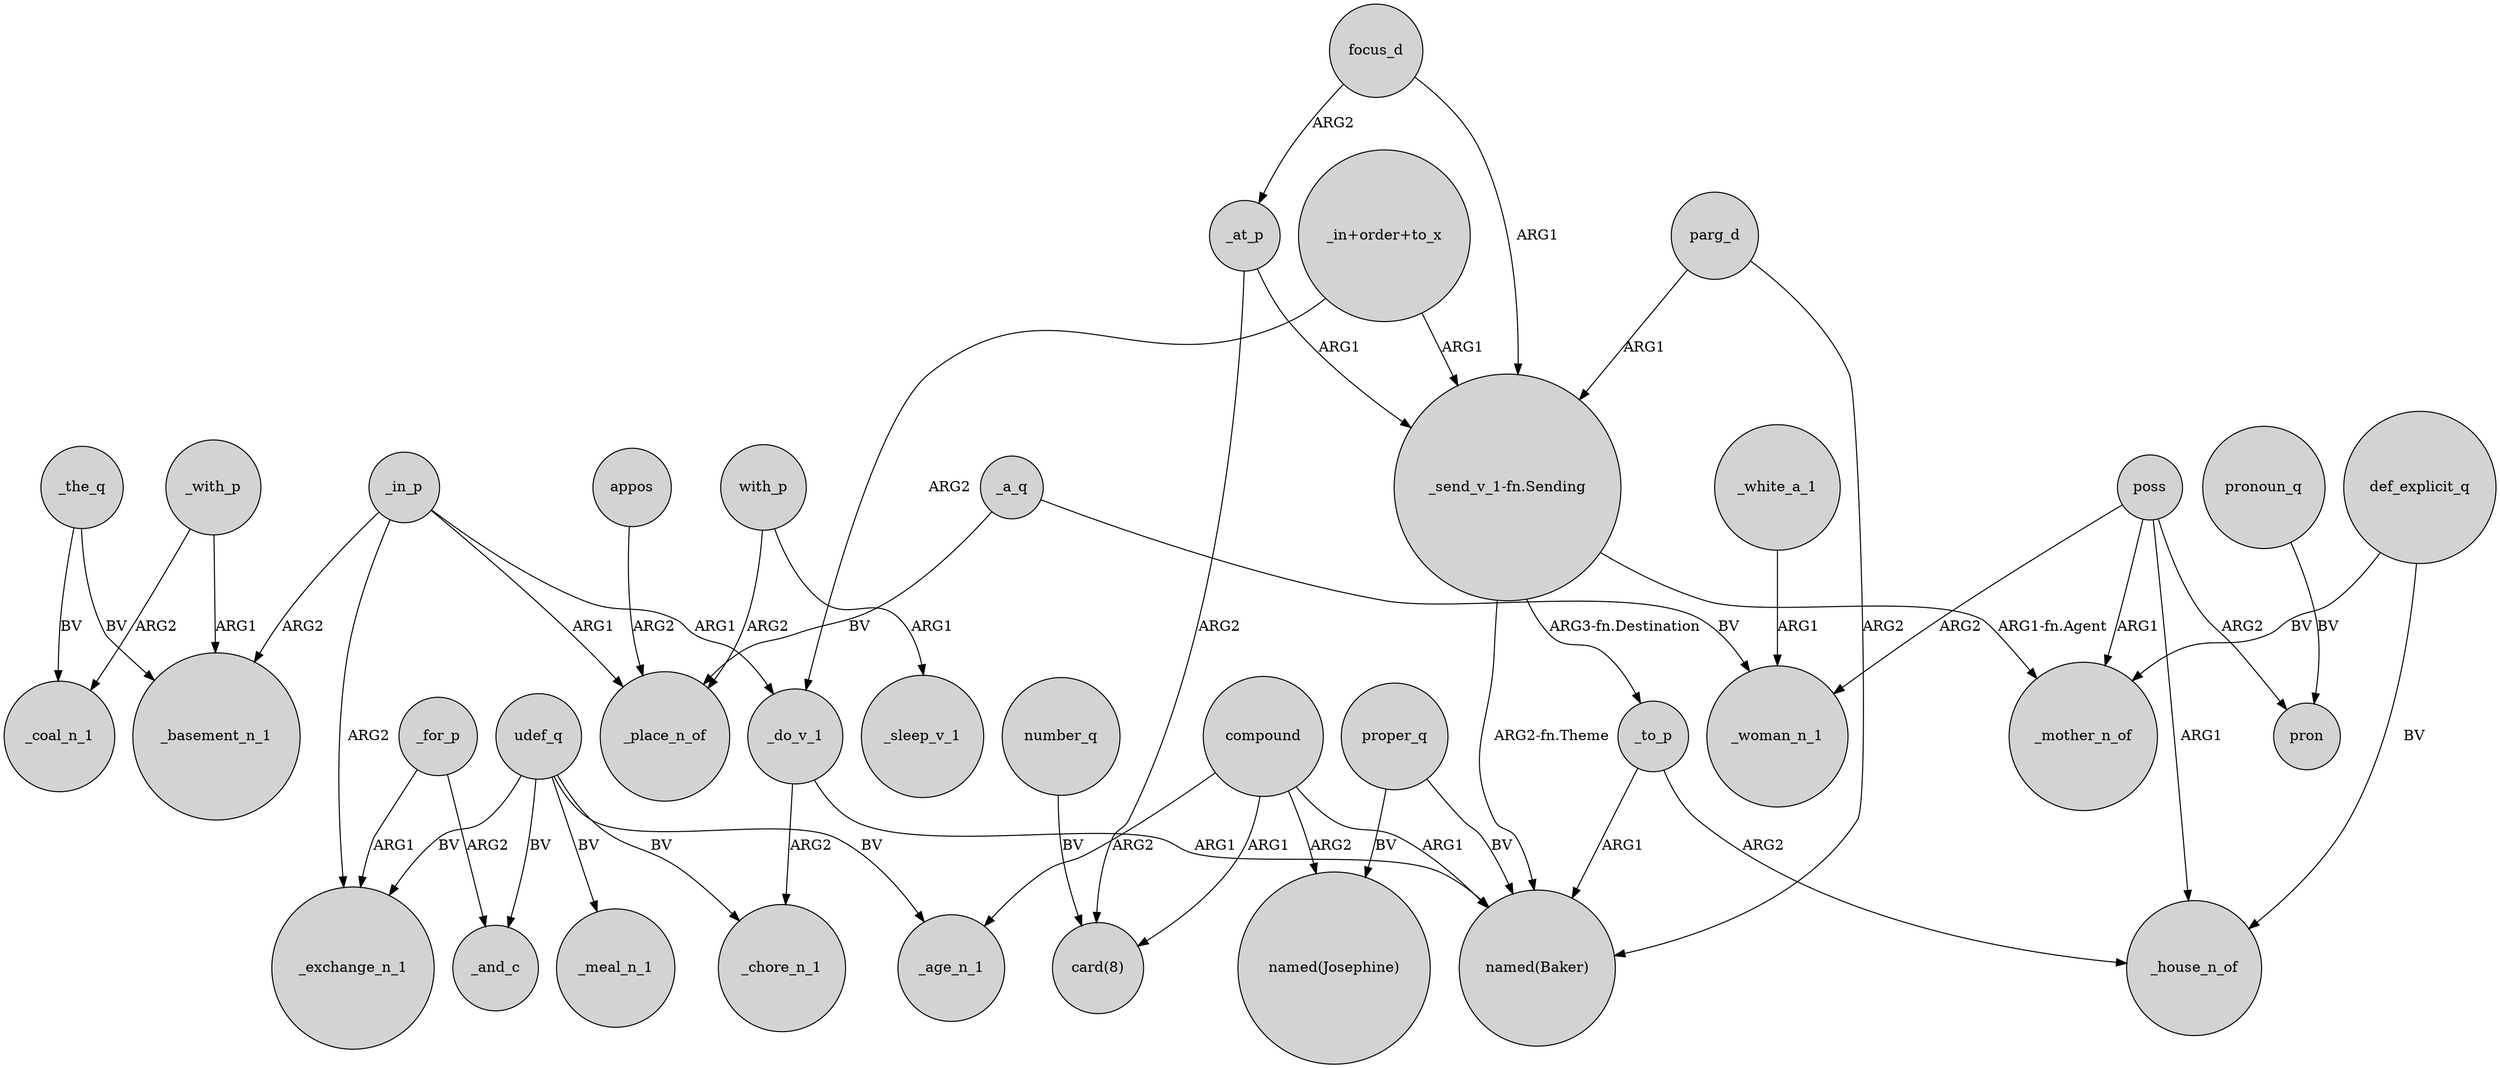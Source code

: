 digraph {
	node [shape=circle style=filled]
	_at_p -> "card(8)" [label=ARG2]
	poss -> pron [label=ARG2]
	_white_a_1 -> _woman_n_1 [label=ARG1]
	_in_p -> _basement_n_1 [label=ARG2]
	"_send_v_1-fn.Sending" -> _mother_n_of [label="ARG1-fn.Agent"]
	def_explicit_q -> _mother_n_of [label=BV]
	with_p -> _place_n_of [label=ARG2]
	_in_p -> _do_v_1 [label=ARG1]
	appos -> _place_n_of [label=ARG2]
	_for_p -> _and_c [label=ARG2]
	with_p -> _sleep_v_1 [label=ARG1]
	poss -> _house_n_of [label=ARG1]
	_for_p -> _exchange_n_1 [label=ARG1]
	compound -> _age_n_1 [label=ARG2]
	focus_d -> _at_p [label=ARG2]
	_the_q -> _basement_n_1 [label=BV]
	_the_q -> _coal_n_1 [label=BV]
	_to_p -> "named(Baker)" [label=ARG1]
	compound -> "named(Josephine)" [label=ARG2]
	proper_q -> "named(Josephine)" [label=BV]
	udef_q -> _meal_n_1 [label=BV]
	proper_q -> "named(Baker)" [label=BV]
	pronoun_q -> pron [label=BV]
	_at_p -> "_send_v_1-fn.Sending" [label=ARG1]
	_do_v_1 -> _chore_n_1 [label=ARG2]
	focus_d -> "_send_v_1-fn.Sending" [label=ARG1]
	_with_p -> _basement_n_1 [label=ARG1]
	compound -> "card(8)" [label=ARG1]
	_in_p -> _place_n_of [label=ARG1]
	number_q -> "card(8)" [label=BV]
	parg_d -> "named(Baker)" [label=ARG2]
	poss -> _mother_n_of [label=ARG1]
	"_send_v_1-fn.Sending" -> _to_p [label="ARG3-fn.Destination"]
	udef_q -> _age_n_1 [label=BV]
	_do_v_1 -> "named(Baker)" [label=ARG1]
	_to_p -> _house_n_of [label=ARG2]
	_a_q -> _place_n_of [label=BV]
	_in_p -> _exchange_n_1 [label=ARG2]
	"_in+order+to_x" -> _do_v_1 [label=ARG2]
	"_send_v_1-fn.Sending" -> "named(Baker)" [label="ARG2-fn.Theme"]
	compound -> "named(Baker)" [label=ARG1]
	poss -> _woman_n_1 [label=ARG2]
	parg_d -> "_send_v_1-fn.Sending" [label=ARG1]
	"_in+order+to_x" -> "_send_v_1-fn.Sending" [label=ARG1]
	udef_q -> _exchange_n_1 [label=BV]
	_a_q -> _woman_n_1 [label=BV]
	udef_q -> _and_c [label=BV]
	def_explicit_q -> _house_n_of [label=BV]
	_with_p -> _coal_n_1 [label=ARG2]
	udef_q -> _chore_n_1 [label=BV]
}
